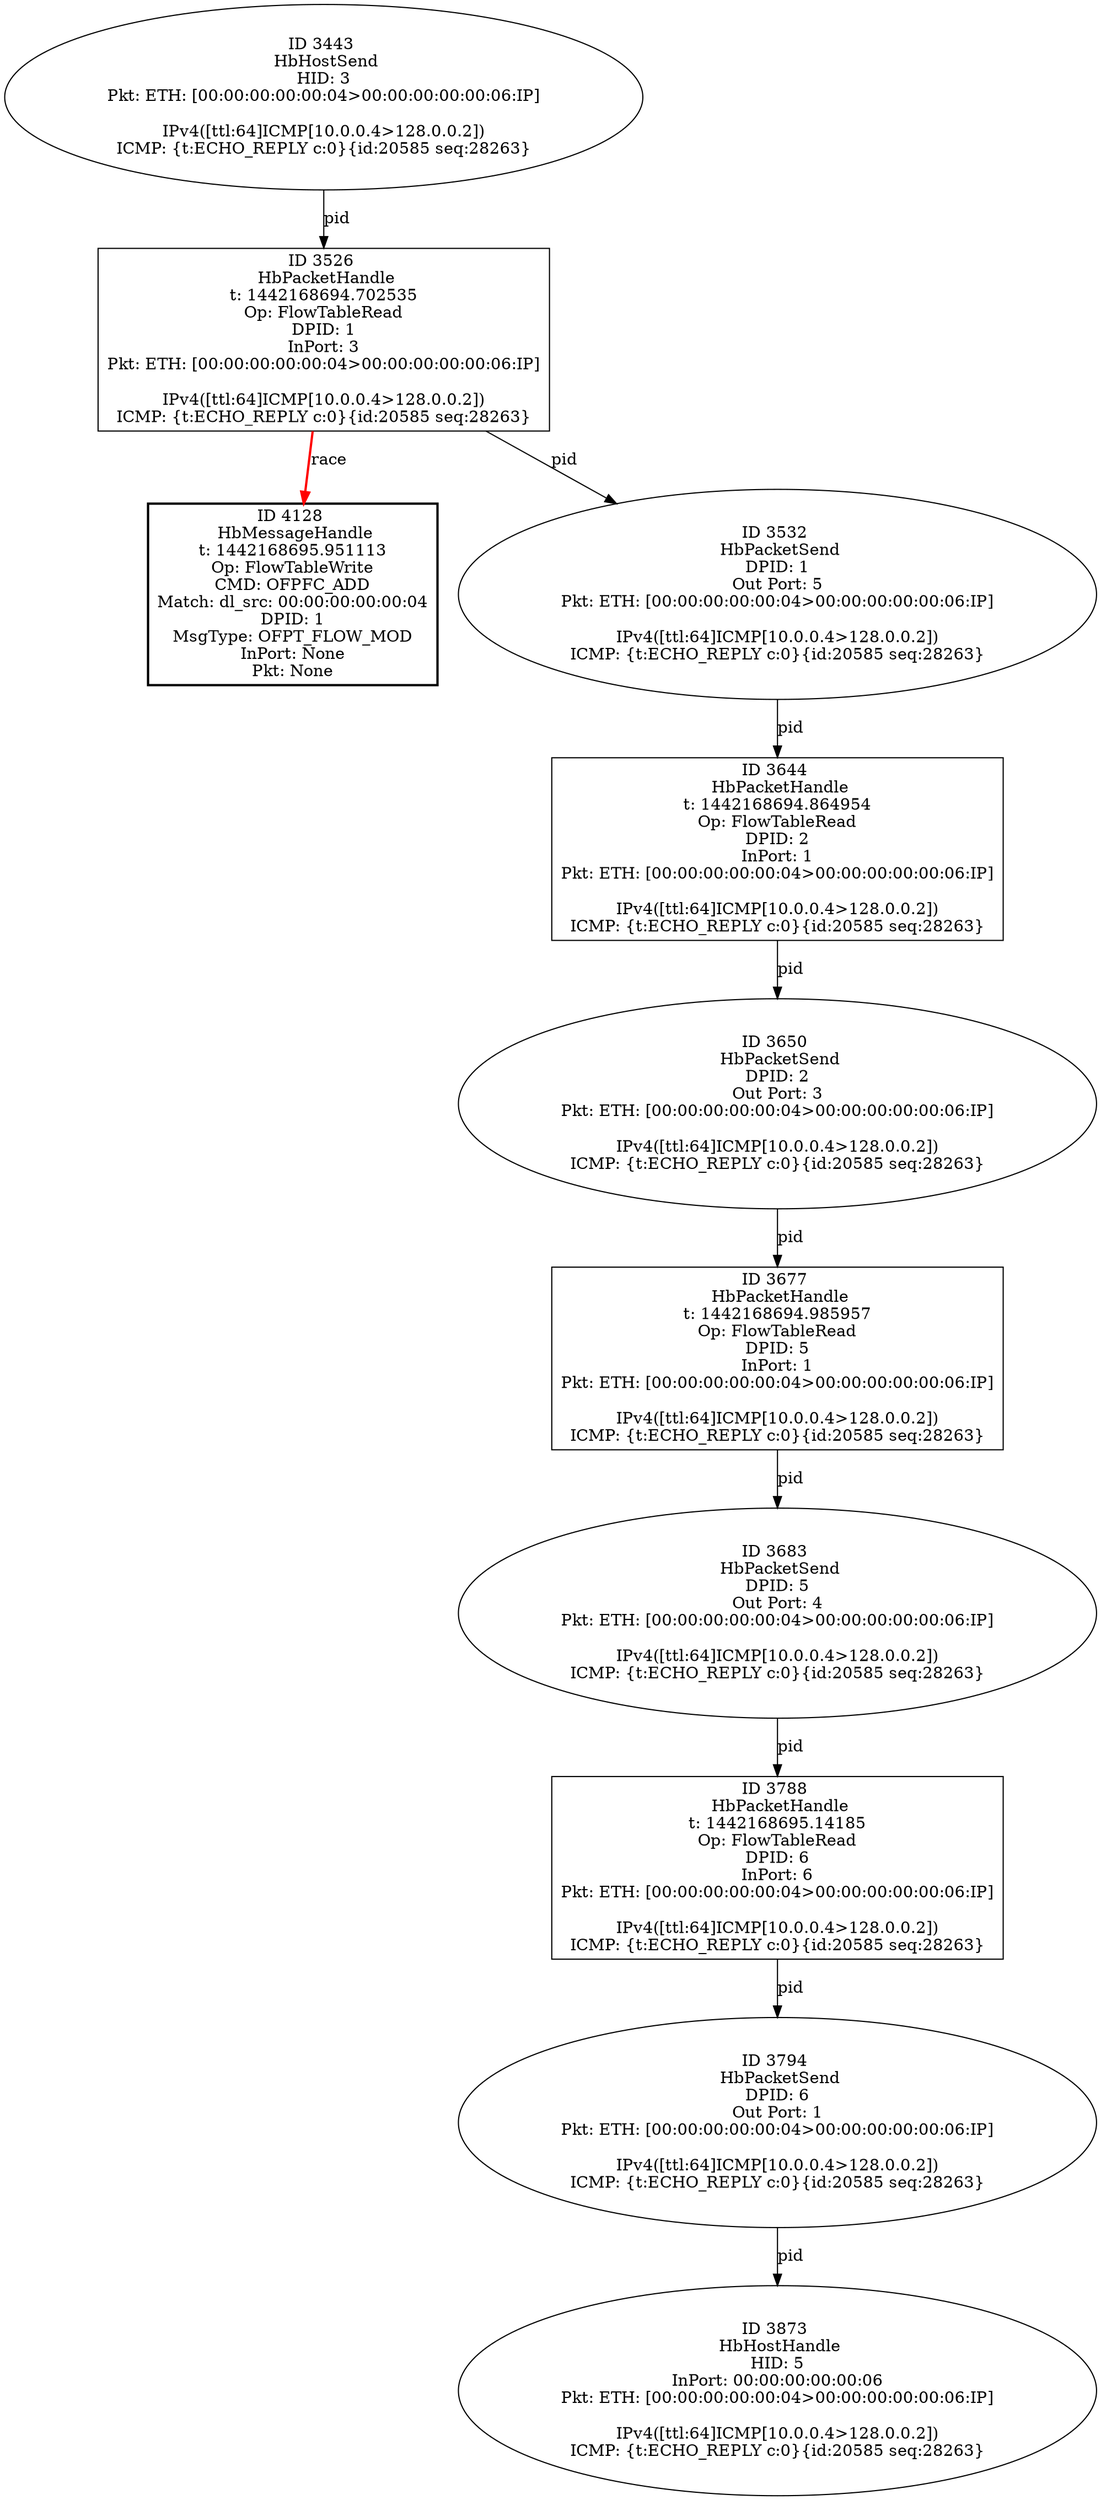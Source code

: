 strict digraph G {
4128 [shape=box, style=bold, event=<hb_events.HbMessageHandle object at 0x107ab84d0>, label="ID 4128 
 HbMessageHandle
t: 1442168695.951113
Op: FlowTableWrite
CMD: OFPFC_ADD
Match: dl_src: 00:00:00:00:00:04
DPID: 1
MsgType: OFPT_FLOW_MOD
InPort: None
Pkt: None"];
3873 [shape=oval, event=<hb_events.HbHostHandle object at 0x1079e7610>, label="ID 3873 
 HbHostHandle
HID: 5
InPort: 00:00:00:00:00:06
Pkt: ETH: [00:00:00:00:00:04>00:00:00:00:00:06:IP]

IPv4([ttl:64]ICMP[10.0.0.4>128.0.0.2])
ICMP: {t:ECHO_REPLY c:0}{id:20585 seq:28263}"];
3650 [shape=oval, event=<hb_events.HbPacketSend object at 0x107922c90>, label="ID 3650 
 HbPacketSend
DPID: 2
Out Port: 3
Pkt: ETH: [00:00:00:00:00:04>00:00:00:00:00:06:IP]

IPv4([ttl:64]ICMP[10.0.0.4>128.0.0.2])
ICMP: {t:ECHO_REPLY c:0}{id:20585 seq:28263}"];
3683 [shape=oval, event=<hb_events.HbPacketSend object at 0x107938950>, label="ID 3683 
 HbPacketSend
DPID: 5
Out Port: 4
Pkt: ETH: [00:00:00:00:00:04>00:00:00:00:00:06:IP]

IPv4([ttl:64]ICMP[10.0.0.4>128.0.0.2])
ICMP: {t:ECHO_REPLY c:0}{id:20585 seq:28263}"];
3526 [shape=box, event=<hb_events.HbPacketHandle object at 0x1078af6d0>, label="ID 3526 
 HbPacketHandle
t: 1442168694.702535
Op: FlowTableRead
DPID: 1
InPort: 3
Pkt: ETH: [00:00:00:00:00:04>00:00:00:00:00:06:IP]

IPv4([ttl:64]ICMP[10.0.0.4>128.0.0.2])
ICMP: {t:ECHO_REPLY c:0}{id:20585 seq:28263}"];
3788 [shape=box, event=<hb_events.HbPacketHandle object at 0x107997c10>, label="ID 3788 
 HbPacketHandle
t: 1442168695.14185
Op: FlowTableRead
DPID: 6
InPort: 6
Pkt: ETH: [00:00:00:00:00:04>00:00:00:00:00:06:IP]

IPv4([ttl:64]ICMP[10.0.0.4>128.0.0.2])
ICMP: {t:ECHO_REPLY c:0}{id:20585 seq:28263}"];
3532 [shape=oval, event=<hb_events.HbPacketSend object at 0x1078b6e50>, label="ID 3532 
 HbPacketSend
DPID: 1
Out Port: 5
Pkt: ETH: [00:00:00:00:00:04>00:00:00:00:00:06:IP]

IPv4([ttl:64]ICMP[10.0.0.4>128.0.0.2])
ICMP: {t:ECHO_REPLY c:0}{id:20585 seq:28263}"];
3794 [shape=oval, event=<hb_events.HbPacketSend object at 0x107997390>, label="ID 3794 
 HbPacketSend
DPID: 6
Out Port: 1
Pkt: ETH: [00:00:00:00:00:04>00:00:00:00:00:06:IP]

IPv4([ttl:64]ICMP[10.0.0.4>128.0.0.2])
ICMP: {t:ECHO_REPLY c:0}{id:20585 seq:28263}"];
3443 [shape=oval, event=<hb_events.HbHostSend object at 0x107875810>, label="ID 3443 
 HbHostSend
HID: 3
Pkt: ETH: [00:00:00:00:00:04>00:00:00:00:00:06:IP]

IPv4([ttl:64]ICMP[10.0.0.4>128.0.0.2])
ICMP: {t:ECHO_REPLY c:0}{id:20585 seq:28263}"];
3644 [shape=box, event=<hb_events.HbPacketHandle object at 0x107914390>, label="ID 3644 
 HbPacketHandle
t: 1442168694.864954
Op: FlowTableRead
DPID: 2
InPort: 1
Pkt: ETH: [00:00:00:00:00:04>00:00:00:00:00:06:IP]

IPv4([ttl:64]ICMP[10.0.0.4>128.0.0.2])
ICMP: {t:ECHO_REPLY c:0}{id:20585 seq:28263}"];
3677 [shape=box, event=<hb_events.HbPacketHandle object at 0x10793fed0>, label="ID 3677 
 HbPacketHandle
t: 1442168694.985957
Op: FlowTableRead
DPID: 5
InPort: 1
Pkt: ETH: [00:00:00:00:00:04>00:00:00:00:00:06:IP]

IPv4([ttl:64]ICMP[10.0.0.4>128.0.0.2])
ICMP: {t:ECHO_REPLY c:0}{id:20585 seq:28263}"];
3650 -> 3677  [rel=pid, label=pid];
3683 -> 3788  [rel=pid, label=pid];
3526 -> 4128  [harmful=True, color=red, style=bold, rel=race, label=race];
3526 -> 3532  [rel=pid, label=pid];
3788 -> 3794  [rel=pid, label=pid];
3532 -> 3644  [rel=pid, label=pid];
3794 -> 3873  [rel=pid, label=pid];
3443 -> 3526  [rel=pid, label=pid];
3644 -> 3650  [rel=pid, label=pid];
3677 -> 3683  [rel=pid, label=pid];
}
